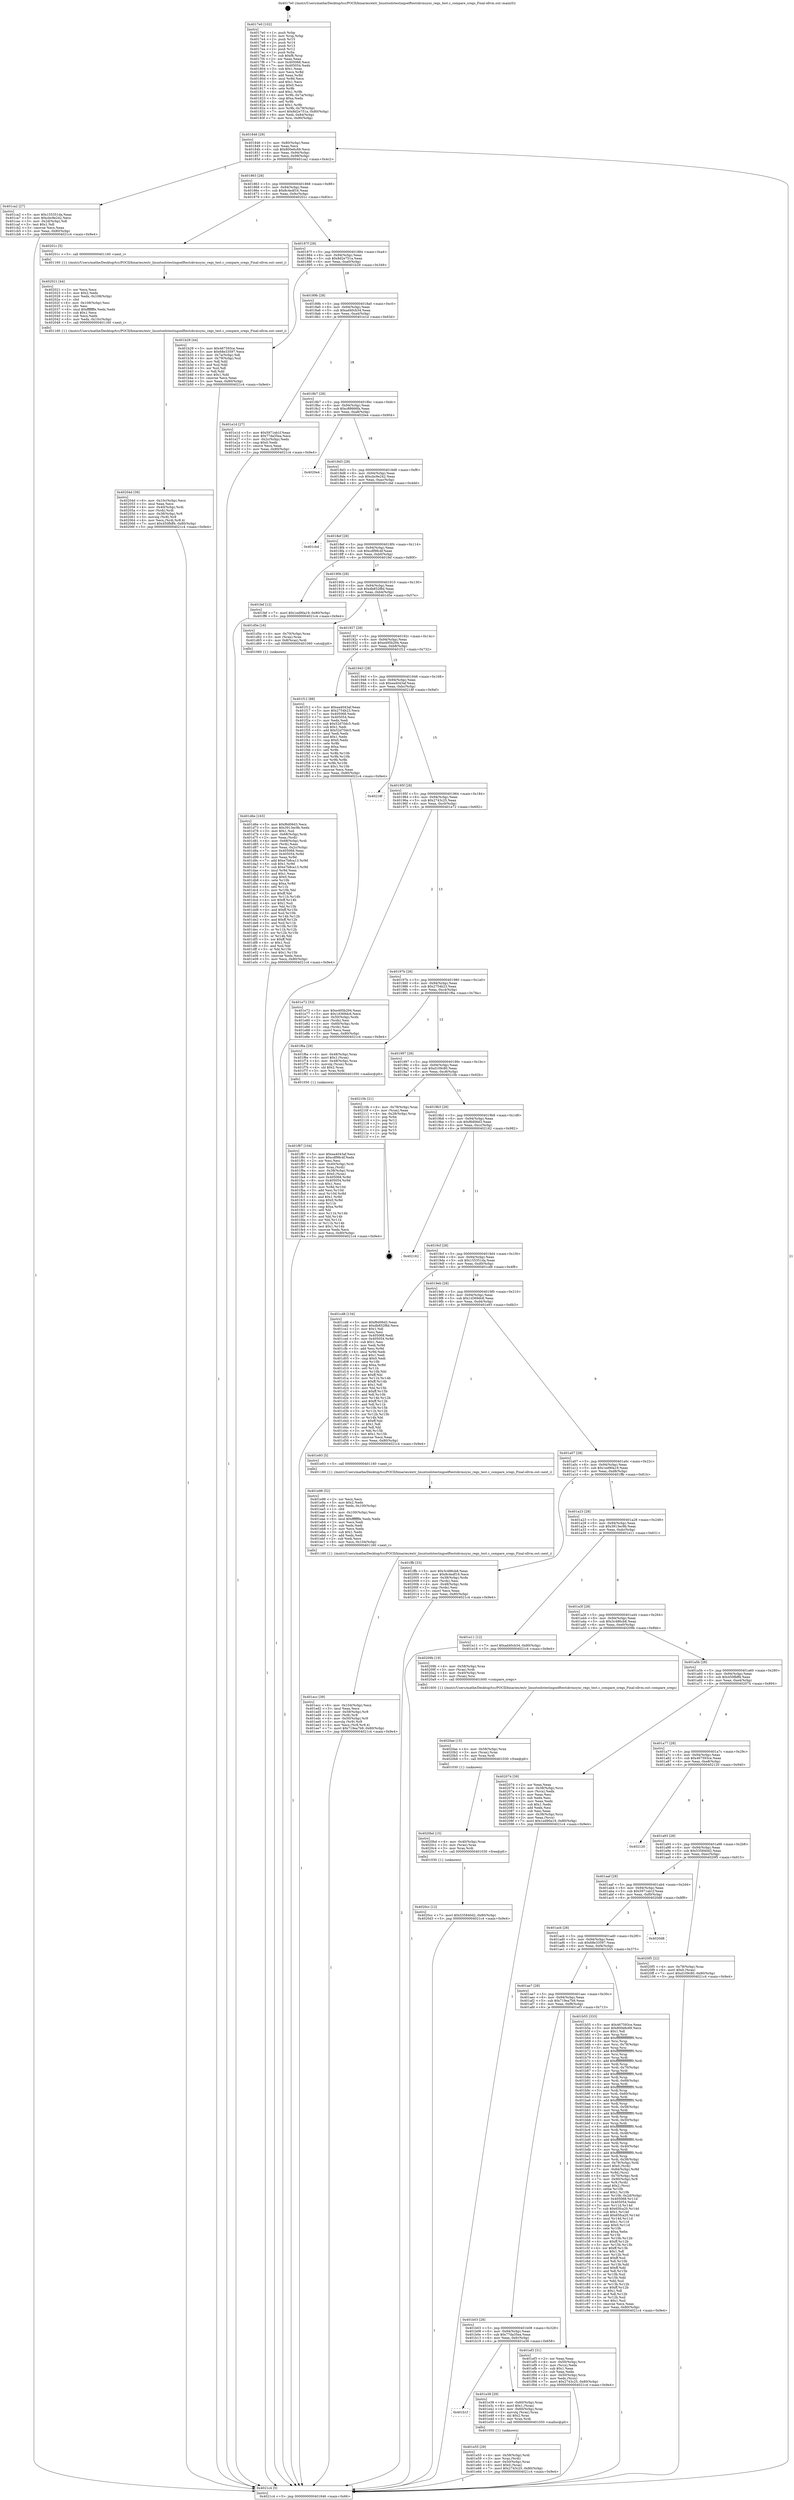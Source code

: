 digraph "0x4017e0" {
  label = "0x4017e0 (/mnt/c/Users/mathe/Desktop/tcc/POCII/binaries/extr_linuxtoolstestingselftestskvmsync_regs_test.c_compare_sregs_Final-ollvm.out::main(0))"
  labelloc = "t"
  node[shape=record]

  Entry [label="",width=0.3,height=0.3,shape=circle,fillcolor=black,style=filled]
  "0x401846" [label="{
     0x401846 [29]\l
     | [instrs]\l
     &nbsp;&nbsp;0x401846 \<+3\>: mov -0x80(%rbp),%eax\l
     &nbsp;&nbsp;0x401849 \<+2\>: mov %eax,%ecx\l
     &nbsp;&nbsp;0x40184b \<+6\>: sub $0x800e6c69,%ecx\l
     &nbsp;&nbsp;0x401851 \<+6\>: mov %eax,-0x94(%rbp)\l
     &nbsp;&nbsp;0x401857 \<+6\>: mov %ecx,-0x98(%rbp)\l
     &nbsp;&nbsp;0x40185d \<+6\>: je 0000000000401ca2 \<main+0x4c2\>\l
  }"]
  "0x401ca2" [label="{
     0x401ca2 [27]\l
     | [instrs]\l
     &nbsp;&nbsp;0x401ca2 \<+5\>: mov $0x155351da,%eax\l
     &nbsp;&nbsp;0x401ca7 \<+5\>: mov $0xcbc9e242,%ecx\l
     &nbsp;&nbsp;0x401cac \<+3\>: mov -0x2d(%rbp),%dl\l
     &nbsp;&nbsp;0x401caf \<+3\>: test $0x1,%dl\l
     &nbsp;&nbsp;0x401cb2 \<+3\>: cmovne %ecx,%eax\l
     &nbsp;&nbsp;0x401cb5 \<+3\>: mov %eax,-0x80(%rbp)\l
     &nbsp;&nbsp;0x401cb8 \<+5\>: jmp 00000000004021c4 \<main+0x9e4\>\l
  }"]
  "0x401863" [label="{
     0x401863 [28]\l
     | [instrs]\l
     &nbsp;&nbsp;0x401863 \<+5\>: jmp 0000000000401868 \<main+0x88\>\l
     &nbsp;&nbsp;0x401868 \<+6\>: mov -0x94(%rbp),%eax\l
     &nbsp;&nbsp;0x40186e \<+5\>: sub $0x8c4edf16,%eax\l
     &nbsp;&nbsp;0x401873 \<+6\>: mov %eax,-0x9c(%rbp)\l
     &nbsp;&nbsp;0x401879 \<+6\>: je 000000000040201c \<main+0x83c\>\l
  }"]
  Exit [label="",width=0.3,height=0.3,shape=circle,fillcolor=black,style=filled,peripheries=2]
  "0x40201c" [label="{
     0x40201c [5]\l
     | [instrs]\l
     &nbsp;&nbsp;0x40201c \<+5\>: call 0000000000401160 \<next_i\>\l
     | [calls]\l
     &nbsp;&nbsp;0x401160 \{1\} (/mnt/c/Users/mathe/Desktop/tcc/POCII/binaries/extr_linuxtoolstestingselftestskvmsync_regs_test.c_compare_sregs_Final-ollvm.out::next_i)\l
  }"]
  "0x40187f" [label="{
     0x40187f [28]\l
     | [instrs]\l
     &nbsp;&nbsp;0x40187f \<+5\>: jmp 0000000000401884 \<main+0xa4\>\l
     &nbsp;&nbsp;0x401884 \<+6\>: mov -0x94(%rbp),%eax\l
     &nbsp;&nbsp;0x40188a \<+5\>: sub $0x8d2e751a,%eax\l
     &nbsp;&nbsp;0x40188f \<+6\>: mov %eax,-0xa0(%rbp)\l
     &nbsp;&nbsp;0x401895 \<+6\>: je 0000000000401b29 \<main+0x349\>\l
  }"]
  "0x4020cc" [label="{
     0x4020cc [12]\l
     | [instrs]\l
     &nbsp;&nbsp;0x4020cc \<+7\>: movl $0x535840d2,-0x80(%rbp)\l
     &nbsp;&nbsp;0x4020d3 \<+5\>: jmp 00000000004021c4 \<main+0x9e4\>\l
  }"]
  "0x401b29" [label="{
     0x401b29 [44]\l
     | [instrs]\l
     &nbsp;&nbsp;0x401b29 \<+5\>: mov $0x467593ce,%eax\l
     &nbsp;&nbsp;0x401b2e \<+5\>: mov $0x68e33597,%ecx\l
     &nbsp;&nbsp;0x401b33 \<+3\>: mov -0x7a(%rbp),%dl\l
     &nbsp;&nbsp;0x401b36 \<+4\>: mov -0x79(%rbp),%sil\l
     &nbsp;&nbsp;0x401b3a \<+3\>: mov %dl,%dil\l
     &nbsp;&nbsp;0x401b3d \<+3\>: and %sil,%dil\l
     &nbsp;&nbsp;0x401b40 \<+3\>: xor %sil,%dl\l
     &nbsp;&nbsp;0x401b43 \<+3\>: or %dl,%dil\l
     &nbsp;&nbsp;0x401b46 \<+4\>: test $0x1,%dil\l
     &nbsp;&nbsp;0x401b4a \<+3\>: cmovne %ecx,%eax\l
     &nbsp;&nbsp;0x401b4d \<+3\>: mov %eax,-0x80(%rbp)\l
     &nbsp;&nbsp;0x401b50 \<+5\>: jmp 00000000004021c4 \<main+0x9e4\>\l
  }"]
  "0x40189b" [label="{
     0x40189b [28]\l
     | [instrs]\l
     &nbsp;&nbsp;0x40189b \<+5\>: jmp 00000000004018a0 \<main+0xc0\>\l
     &nbsp;&nbsp;0x4018a0 \<+6\>: mov -0x94(%rbp),%eax\l
     &nbsp;&nbsp;0x4018a6 \<+5\>: sub $0xad40cb34,%eax\l
     &nbsp;&nbsp;0x4018ab \<+6\>: mov %eax,-0xa4(%rbp)\l
     &nbsp;&nbsp;0x4018b1 \<+6\>: je 0000000000401e1d \<main+0x63d\>\l
  }"]
  "0x4021c4" [label="{
     0x4021c4 [5]\l
     | [instrs]\l
     &nbsp;&nbsp;0x4021c4 \<+5\>: jmp 0000000000401846 \<main+0x66\>\l
  }"]
  "0x4017e0" [label="{
     0x4017e0 [102]\l
     | [instrs]\l
     &nbsp;&nbsp;0x4017e0 \<+1\>: push %rbp\l
     &nbsp;&nbsp;0x4017e1 \<+3\>: mov %rsp,%rbp\l
     &nbsp;&nbsp;0x4017e4 \<+2\>: push %r15\l
     &nbsp;&nbsp;0x4017e6 \<+2\>: push %r14\l
     &nbsp;&nbsp;0x4017e8 \<+2\>: push %r13\l
     &nbsp;&nbsp;0x4017ea \<+2\>: push %r12\l
     &nbsp;&nbsp;0x4017ec \<+1\>: push %rbx\l
     &nbsp;&nbsp;0x4017ed \<+7\>: sub $0xf8,%rsp\l
     &nbsp;&nbsp;0x4017f4 \<+2\>: xor %eax,%eax\l
     &nbsp;&nbsp;0x4017f6 \<+7\>: mov 0x405068,%ecx\l
     &nbsp;&nbsp;0x4017fd \<+7\>: mov 0x405054,%edx\l
     &nbsp;&nbsp;0x401804 \<+3\>: sub $0x1,%eax\l
     &nbsp;&nbsp;0x401807 \<+3\>: mov %ecx,%r8d\l
     &nbsp;&nbsp;0x40180a \<+3\>: add %eax,%r8d\l
     &nbsp;&nbsp;0x40180d \<+4\>: imul %r8d,%ecx\l
     &nbsp;&nbsp;0x401811 \<+3\>: and $0x1,%ecx\l
     &nbsp;&nbsp;0x401814 \<+3\>: cmp $0x0,%ecx\l
     &nbsp;&nbsp;0x401817 \<+4\>: sete %r9b\l
     &nbsp;&nbsp;0x40181b \<+4\>: and $0x1,%r9b\l
     &nbsp;&nbsp;0x40181f \<+4\>: mov %r9b,-0x7a(%rbp)\l
     &nbsp;&nbsp;0x401823 \<+3\>: cmp $0xa,%edx\l
     &nbsp;&nbsp;0x401826 \<+4\>: setl %r9b\l
     &nbsp;&nbsp;0x40182a \<+4\>: and $0x1,%r9b\l
     &nbsp;&nbsp;0x40182e \<+4\>: mov %r9b,-0x79(%rbp)\l
     &nbsp;&nbsp;0x401832 \<+7\>: movl $0x8d2e751a,-0x80(%rbp)\l
     &nbsp;&nbsp;0x401839 \<+6\>: mov %edi,-0x84(%rbp)\l
     &nbsp;&nbsp;0x40183f \<+7\>: mov %rsi,-0x90(%rbp)\l
  }"]
  "0x4020bd" [label="{
     0x4020bd [15]\l
     | [instrs]\l
     &nbsp;&nbsp;0x4020bd \<+4\>: mov -0x40(%rbp),%rax\l
     &nbsp;&nbsp;0x4020c1 \<+3\>: mov (%rax),%rax\l
     &nbsp;&nbsp;0x4020c4 \<+3\>: mov %rax,%rdi\l
     &nbsp;&nbsp;0x4020c7 \<+5\>: call 0000000000401030 \<free@plt\>\l
     | [calls]\l
     &nbsp;&nbsp;0x401030 \{1\} (unknown)\l
  }"]
  "0x401e1d" [label="{
     0x401e1d [27]\l
     | [instrs]\l
     &nbsp;&nbsp;0x401e1d \<+5\>: mov $0x5971eb1f,%eax\l
     &nbsp;&nbsp;0x401e22 \<+5\>: mov $0x77da35ea,%ecx\l
     &nbsp;&nbsp;0x401e27 \<+3\>: mov -0x2c(%rbp),%edx\l
     &nbsp;&nbsp;0x401e2a \<+3\>: cmp $0x0,%edx\l
     &nbsp;&nbsp;0x401e2d \<+3\>: cmove %ecx,%eax\l
     &nbsp;&nbsp;0x401e30 \<+3\>: mov %eax,-0x80(%rbp)\l
     &nbsp;&nbsp;0x401e33 \<+5\>: jmp 00000000004021c4 \<main+0x9e4\>\l
  }"]
  "0x4018b7" [label="{
     0x4018b7 [28]\l
     | [instrs]\l
     &nbsp;&nbsp;0x4018b7 \<+5\>: jmp 00000000004018bc \<main+0xdc\>\l
     &nbsp;&nbsp;0x4018bc \<+6\>: mov -0x94(%rbp),%eax\l
     &nbsp;&nbsp;0x4018c2 \<+5\>: sub $0xc88666fa,%eax\l
     &nbsp;&nbsp;0x4018c7 \<+6\>: mov %eax,-0xa8(%rbp)\l
     &nbsp;&nbsp;0x4018cd \<+6\>: je 00000000004020e4 \<main+0x904\>\l
  }"]
  "0x4020ae" [label="{
     0x4020ae [15]\l
     | [instrs]\l
     &nbsp;&nbsp;0x4020ae \<+4\>: mov -0x58(%rbp),%rax\l
     &nbsp;&nbsp;0x4020b2 \<+3\>: mov (%rax),%rax\l
     &nbsp;&nbsp;0x4020b5 \<+3\>: mov %rax,%rdi\l
     &nbsp;&nbsp;0x4020b8 \<+5\>: call 0000000000401030 \<free@plt\>\l
     | [calls]\l
     &nbsp;&nbsp;0x401030 \{1\} (unknown)\l
  }"]
  "0x4020e4" [label="{
     0x4020e4\l
  }", style=dashed]
  "0x4018d3" [label="{
     0x4018d3 [28]\l
     | [instrs]\l
     &nbsp;&nbsp;0x4018d3 \<+5\>: jmp 00000000004018d8 \<main+0xf8\>\l
     &nbsp;&nbsp;0x4018d8 \<+6\>: mov -0x94(%rbp),%eax\l
     &nbsp;&nbsp;0x4018de \<+5\>: sub $0xcbc9e242,%eax\l
     &nbsp;&nbsp;0x4018e3 \<+6\>: mov %eax,-0xac(%rbp)\l
     &nbsp;&nbsp;0x4018e9 \<+6\>: je 0000000000401cbd \<main+0x4dd\>\l
  }"]
  "0x40204d" [label="{
     0x40204d [39]\l
     | [instrs]\l
     &nbsp;&nbsp;0x40204d \<+6\>: mov -0x10c(%rbp),%ecx\l
     &nbsp;&nbsp;0x402053 \<+3\>: imul %eax,%ecx\l
     &nbsp;&nbsp;0x402056 \<+4\>: mov -0x40(%rbp),%rdi\l
     &nbsp;&nbsp;0x40205a \<+3\>: mov (%rdi),%rdi\l
     &nbsp;&nbsp;0x40205d \<+4\>: mov -0x38(%rbp),%r8\l
     &nbsp;&nbsp;0x402061 \<+3\>: movslq (%r8),%r8\l
     &nbsp;&nbsp;0x402064 \<+4\>: mov %ecx,(%rdi,%r8,4)\l
     &nbsp;&nbsp;0x402068 \<+7\>: movl $0x450fbff4,-0x80(%rbp)\l
     &nbsp;&nbsp;0x40206f \<+5\>: jmp 00000000004021c4 \<main+0x9e4\>\l
  }"]
  "0x401cbd" [label="{
     0x401cbd\l
  }", style=dashed]
  "0x4018ef" [label="{
     0x4018ef [28]\l
     | [instrs]\l
     &nbsp;&nbsp;0x4018ef \<+5\>: jmp 00000000004018f4 \<main+0x114\>\l
     &nbsp;&nbsp;0x4018f4 \<+6\>: mov -0x94(%rbp),%eax\l
     &nbsp;&nbsp;0x4018fa \<+5\>: sub $0xcdf98c4f,%eax\l
     &nbsp;&nbsp;0x4018ff \<+6\>: mov %eax,-0xb0(%rbp)\l
     &nbsp;&nbsp;0x401905 \<+6\>: je 0000000000401fef \<main+0x80f\>\l
  }"]
  "0x402021" [label="{
     0x402021 [44]\l
     | [instrs]\l
     &nbsp;&nbsp;0x402021 \<+2\>: xor %ecx,%ecx\l
     &nbsp;&nbsp;0x402023 \<+5\>: mov $0x2,%edx\l
     &nbsp;&nbsp;0x402028 \<+6\>: mov %edx,-0x108(%rbp)\l
     &nbsp;&nbsp;0x40202e \<+1\>: cltd\l
     &nbsp;&nbsp;0x40202f \<+6\>: mov -0x108(%rbp),%esi\l
     &nbsp;&nbsp;0x402035 \<+2\>: idiv %esi\l
     &nbsp;&nbsp;0x402037 \<+6\>: imul $0xfffffffe,%edx,%edx\l
     &nbsp;&nbsp;0x40203d \<+3\>: sub $0x1,%ecx\l
     &nbsp;&nbsp;0x402040 \<+2\>: sub %ecx,%edx\l
     &nbsp;&nbsp;0x402042 \<+6\>: mov %edx,-0x10c(%rbp)\l
     &nbsp;&nbsp;0x402048 \<+5\>: call 0000000000401160 \<next_i\>\l
     | [calls]\l
     &nbsp;&nbsp;0x401160 \{1\} (/mnt/c/Users/mathe/Desktop/tcc/POCII/binaries/extr_linuxtoolstestingselftestskvmsync_regs_test.c_compare_sregs_Final-ollvm.out::next_i)\l
  }"]
  "0x401fef" [label="{
     0x401fef [12]\l
     | [instrs]\l
     &nbsp;&nbsp;0x401fef \<+7\>: movl $0x1ed90a19,-0x80(%rbp)\l
     &nbsp;&nbsp;0x401ff6 \<+5\>: jmp 00000000004021c4 \<main+0x9e4\>\l
  }"]
  "0x40190b" [label="{
     0x40190b [28]\l
     | [instrs]\l
     &nbsp;&nbsp;0x40190b \<+5\>: jmp 0000000000401910 \<main+0x130\>\l
     &nbsp;&nbsp;0x401910 \<+6\>: mov -0x94(%rbp),%eax\l
     &nbsp;&nbsp;0x401916 \<+5\>: sub $0xdb852f8d,%eax\l
     &nbsp;&nbsp;0x40191b \<+6\>: mov %eax,-0xb4(%rbp)\l
     &nbsp;&nbsp;0x401921 \<+6\>: je 0000000000401d5e \<main+0x57e\>\l
  }"]
  "0x401f87" [label="{
     0x401f87 [104]\l
     | [instrs]\l
     &nbsp;&nbsp;0x401f87 \<+5\>: mov $0xea4043af,%ecx\l
     &nbsp;&nbsp;0x401f8c \<+5\>: mov $0xcdf98c4f,%edx\l
     &nbsp;&nbsp;0x401f91 \<+2\>: xor %esi,%esi\l
     &nbsp;&nbsp;0x401f93 \<+4\>: mov -0x40(%rbp),%rdi\l
     &nbsp;&nbsp;0x401f97 \<+3\>: mov %rax,(%rdi)\l
     &nbsp;&nbsp;0x401f9a \<+4\>: mov -0x38(%rbp),%rax\l
     &nbsp;&nbsp;0x401f9e \<+6\>: movl $0x0,(%rax)\l
     &nbsp;&nbsp;0x401fa4 \<+8\>: mov 0x405068,%r8d\l
     &nbsp;&nbsp;0x401fac \<+8\>: mov 0x405054,%r9d\l
     &nbsp;&nbsp;0x401fb4 \<+3\>: sub $0x1,%esi\l
     &nbsp;&nbsp;0x401fb7 \<+3\>: mov %r8d,%r10d\l
     &nbsp;&nbsp;0x401fba \<+3\>: add %esi,%r10d\l
     &nbsp;&nbsp;0x401fbd \<+4\>: imul %r10d,%r8d\l
     &nbsp;&nbsp;0x401fc1 \<+4\>: and $0x1,%r8d\l
     &nbsp;&nbsp;0x401fc5 \<+4\>: cmp $0x0,%r8d\l
     &nbsp;&nbsp;0x401fc9 \<+4\>: sete %r11b\l
     &nbsp;&nbsp;0x401fcd \<+4\>: cmp $0xa,%r9d\l
     &nbsp;&nbsp;0x401fd1 \<+3\>: setl %bl\l
     &nbsp;&nbsp;0x401fd4 \<+3\>: mov %r11b,%r14b\l
     &nbsp;&nbsp;0x401fd7 \<+3\>: and %bl,%r14b\l
     &nbsp;&nbsp;0x401fda \<+3\>: xor %bl,%r11b\l
     &nbsp;&nbsp;0x401fdd \<+3\>: or %r11b,%r14b\l
     &nbsp;&nbsp;0x401fe0 \<+4\>: test $0x1,%r14b\l
     &nbsp;&nbsp;0x401fe4 \<+3\>: cmovne %edx,%ecx\l
     &nbsp;&nbsp;0x401fe7 \<+3\>: mov %ecx,-0x80(%rbp)\l
     &nbsp;&nbsp;0x401fea \<+5\>: jmp 00000000004021c4 \<main+0x9e4\>\l
  }"]
  "0x401d5e" [label="{
     0x401d5e [16]\l
     | [instrs]\l
     &nbsp;&nbsp;0x401d5e \<+4\>: mov -0x70(%rbp),%rax\l
     &nbsp;&nbsp;0x401d62 \<+3\>: mov (%rax),%rax\l
     &nbsp;&nbsp;0x401d65 \<+4\>: mov 0x8(%rax),%rdi\l
     &nbsp;&nbsp;0x401d69 \<+5\>: call 0000000000401060 \<atoi@plt\>\l
     | [calls]\l
     &nbsp;&nbsp;0x401060 \{1\} (unknown)\l
  }"]
  "0x401927" [label="{
     0x401927 [28]\l
     | [instrs]\l
     &nbsp;&nbsp;0x401927 \<+5\>: jmp 000000000040192c \<main+0x14c\>\l
     &nbsp;&nbsp;0x40192c \<+6\>: mov -0x94(%rbp),%eax\l
     &nbsp;&nbsp;0x401932 \<+5\>: sub $0xe495b294,%eax\l
     &nbsp;&nbsp;0x401937 \<+6\>: mov %eax,-0xb8(%rbp)\l
     &nbsp;&nbsp;0x40193d \<+6\>: je 0000000000401f12 \<main+0x732\>\l
  }"]
  "0x401ecc" [label="{
     0x401ecc [39]\l
     | [instrs]\l
     &nbsp;&nbsp;0x401ecc \<+6\>: mov -0x104(%rbp),%ecx\l
     &nbsp;&nbsp;0x401ed2 \<+3\>: imul %eax,%ecx\l
     &nbsp;&nbsp;0x401ed5 \<+4\>: mov -0x58(%rbp),%r8\l
     &nbsp;&nbsp;0x401ed9 \<+3\>: mov (%r8),%r8\l
     &nbsp;&nbsp;0x401edc \<+4\>: mov -0x50(%rbp),%r9\l
     &nbsp;&nbsp;0x401ee0 \<+3\>: movslq (%r9),%r9\l
     &nbsp;&nbsp;0x401ee3 \<+4\>: mov %ecx,(%r8,%r9,4)\l
     &nbsp;&nbsp;0x401ee7 \<+7\>: movl $0x719ea7b9,-0x80(%rbp)\l
     &nbsp;&nbsp;0x401eee \<+5\>: jmp 00000000004021c4 \<main+0x9e4\>\l
  }"]
  "0x401f12" [label="{
     0x401f12 [88]\l
     | [instrs]\l
     &nbsp;&nbsp;0x401f12 \<+5\>: mov $0xea4043af,%eax\l
     &nbsp;&nbsp;0x401f17 \<+5\>: mov $0x2754b23,%ecx\l
     &nbsp;&nbsp;0x401f1c \<+7\>: mov 0x405068,%edx\l
     &nbsp;&nbsp;0x401f23 \<+7\>: mov 0x405054,%esi\l
     &nbsp;&nbsp;0x401f2a \<+2\>: mov %edx,%edi\l
     &nbsp;&nbsp;0x401f2c \<+6\>: sub $0x52d70dc5,%edi\l
     &nbsp;&nbsp;0x401f32 \<+3\>: sub $0x1,%edi\l
     &nbsp;&nbsp;0x401f35 \<+6\>: add $0x52d70dc5,%edi\l
     &nbsp;&nbsp;0x401f3b \<+3\>: imul %edi,%edx\l
     &nbsp;&nbsp;0x401f3e \<+3\>: and $0x1,%edx\l
     &nbsp;&nbsp;0x401f41 \<+3\>: cmp $0x0,%edx\l
     &nbsp;&nbsp;0x401f44 \<+4\>: sete %r8b\l
     &nbsp;&nbsp;0x401f48 \<+3\>: cmp $0xa,%esi\l
     &nbsp;&nbsp;0x401f4b \<+4\>: setl %r9b\l
     &nbsp;&nbsp;0x401f4f \<+3\>: mov %r8b,%r10b\l
     &nbsp;&nbsp;0x401f52 \<+3\>: and %r9b,%r10b\l
     &nbsp;&nbsp;0x401f55 \<+3\>: xor %r9b,%r8b\l
     &nbsp;&nbsp;0x401f58 \<+3\>: or %r8b,%r10b\l
     &nbsp;&nbsp;0x401f5b \<+4\>: test $0x1,%r10b\l
     &nbsp;&nbsp;0x401f5f \<+3\>: cmovne %ecx,%eax\l
     &nbsp;&nbsp;0x401f62 \<+3\>: mov %eax,-0x80(%rbp)\l
     &nbsp;&nbsp;0x401f65 \<+5\>: jmp 00000000004021c4 \<main+0x9e4\>\l
  }"]
  "0x401943" [label="{
     0x401943 [28]\l
     | [instrs]\l
     &nbsp;&nbsp;0x401943 \<+5\>: jmp 0000000000401948 \<main+0x168\>\l
     &nbsp;&nbsp;0x401948 \<+6\>: mov -0x94(%rbp),%eax\l
     &nbsp;&nbsp;0x40194e \<+5\>: sub $0xea4043af,%eax\l
     &nbsp;&nbsp;0x401953 \<+6\>: mov %eax,-0xbc(%rbp)\l
     &nbsp;&nbsp;0x401959 \<+6\>: je 000000000040218f \<main+0x9af\>\l
  }"]
  "0x401e98" [label="{
     0x401e98 [52]\l
     | [instrs]\l
     &nbsp;&nbsp;0x401e98 \<+2\>: xor %ecx,%ecx\l
     &nbsp;&nbsp;0x401e9a \<+5\>: mov $0x2,%edx\l
     &nbsp;&nbsp;0x401e9f \<+6\>: mov %edx,-0x100(%rbp)\l
     &nbsp;&nbsp;0x401ea5 \<+1\>: cltd\l
     &nbsp;&nbsp;0x401ea6 \<+6\>: mov -0x100(%rbp),%esi\l
     &nbsp;&nbsp;0x401eac \<+2\>: idiv %esi\l
     &nbsp;&nbsp;0x401eae \<+6\>: imul $0xfffffffe,%edx,%edx\l
     &nbsp;&nbsp;0x401eb4 \<+2\>: mov %ecx,%edi\l
     &nbsp;&nbsp;0x401eb6 \<+2\>: sub %edx,%edi\l
     &nbsp;&nbsp;0x401eb8 \<+2\>: mov %ecx,%edx\l
     &nbsp;&nbsp;0x401eba \<+3\>: sub $0x1,%edx\l
     &nbsp;&nbsp;0x401ebd \<+2\>: add %edx,%edi\l
     &nbsp;&nbsp;0x401ebf \<+2\>: sub %edi,%ecx\l
     &nbsp;&nbsp;0x401ec1 \<+6\>: mov %ecx,-0x104(%rbp)\l
     &nbsp;&nbsp;0x401ec7 \<+5\>: call 0000000000401160 \<next_i\>\l
     | [calls]\l
     &nbsp;&nbsp;0x401160 \{1\} (/mnt/c/Users/mathe/Desktop/tcc/POCII/binaries/extr_linuxtoolstestingselftestskvmsync_regs_test.c_compare_sregs_Final-ollvm.out::next_i)\l
  }"]
  "0x40218f" [label="{
     0x40218f\l
  }", style=dashed]
  "0x40195f" [label="{
     0x40195f [28]\l
     | [instrs]\l
     &nbsp;&nbsp;0x40195f \<+5\>: jmp 0000000000401964 \<main+0x184\>\l
     &nbsp;&nbsp;0x401964 \<+6\>: mov -0x94(%rbp),%eax\l
     &nbsp;&nbsp;0x40196a \<+5\>: sub $0x2743c25,%eax\l
     &nbsp;&nbsp;0x40196f \<+6\>: mov %eax,-0xc0(%rbp)\l
     &nbsp;&nbsp;0x401975 \<+6\>: je 0000000000401e72 \<main+0x692\>\l
  }"]
  "0x401e55" [label="{
     0x401e55 [29]\l
     | [instrs]\l
     &nbsp;&nbsp;0x401e55 \<+4\>: mov -0x58(%rbp),%rdi\l
     &nbsp;&nbsp;0x401e59 \<+3\>: mov %rax,(%rdi)\l
     &nbsp;&nbsp;0x401e5c \<+4\>: mov -0x50(%rbp),%rax\l
     &nbsp;&nbsp;0x401e60 \<+6\>: movl $0x0,(%rax)\l
     &nbsp;&nbsp;0x401e66 \<+7\>: movl $0x2743c25,-0x80(%rbp)\l
     &nbsp;&nbsp;0x401e6d \<+5\>: jmp 00000000004021c4 \<main+0x9e4\>\l
  }"]
  "0x401e72" [label="{
     0x401e72 [33]\l
     | [instrs]\l
     &nbsp;&nbsp;0x401e72 \<+5\>: mov $0xe495b294,%eax\l
     &nbsp;&nbsp;0x401e77 \<+5\>: mov $0x1d369dc6,%ecx\l
     &nbsp;&nbsp;0x401e7c \<+4\>: mov -0x50(%rbp),%rdx\l
     &nbsp;&nbsp;0x401e80 \<+2\>: mov (%rdx),%esi\l
     &nbsp;&nbsp;0x401e82 \<+4\>: mov -0x60(%rbp),%rdx\l
     &nbsp;&nbsp;0x401e86 \<+2\>: cmp (%rdx),%esi\l
     &nbsp;&nbsp;0x401e88 \<+3\>: cmovl %ecx,%eax\l
     &nbsp;&nbsp;0x401e8b \<+3\>: mov %eax,-0x80(%rbp)\l
     &nbsp;&nbsp;0x401e8e \<+5\>: jmp 00000000004021c4 \<main+0x9e4\>\l
  }"]
  "0x40197b" [label="{
     0x40197b [28]\l
     | [instrs]\l
     &nbsp;&nbsp;0x40197b \<+5\>: jmp 0000000000401980 \<main+0x1a0\>\l
     &nbsp;&nbsp;0x401980 \<+6\>: mov -0x94(%rbp),%eax\l
     &nbsp;&nbsp;0x401986 \<+5\>: sub $0x2754b23,%eax\l
     &nbsp;&nbsp;0x40198b \<+6\>: mov %eax,-0xc4(%rbp)\l
     &nbsp;&nbsp;0x401991 \<+6\>: je 0000000000401f6a \<main+0x78a\>\l
  }"]
  "0x401b1f" [label="{
     0x401b1f\l
  }", style=dashed]
  "0x401f6a" [label="{
     0x401f6a [29]\l
     | [instrs]\l
     &nbsp;&nbsp;0x401f6a \<+4\>: mov -0x48(%rbp),%rax\l
     &nbsp;&nbsp;0x401f6e \<+6\>: movl $0x1,(%rax)\l
     &nbsp;&nbsp;0x401f74 \<+4\>: mov -0x48(%rbp),%rax\l
     &nbsp;&nbsp;0x401f78 \<+3\>: movslq (%rax),%rax\l
     &nbsp;&nbsp;0x401f7b \<+4\>: shl $0x2,%rax\l
     &nbsp;&nbsp;0x401f7f \<+3\>: mov %rax,%rdi\l
     &nbsp;&nbsp;0x401f82 \<+5\>: call 0000000000401050 \<malloc@plt\>\l
     | [calls]\l
     &nbsp;&nbsp;0x401050 \{1\} (unknown)\l
  }"]
  "0x401997" [label="{
     0x401997 [28]\l
     | [instrs]\l
     &nbsp;&nbsp;0x401997 \<+5\>: jmp 000000000040199c \<main+0x1bc\>\l
     &nbsp;&nbsp;0x40199c \<+6\>: mov -0x94(%rbp),%eax\l
     &nbsp;&nbsp;0x4019a2 \<+5\>: sub $0xd109c80,%eax\l
     &nbsp;&nbsp;0x4019a7 \<+6\>: mov %eax,-0xc8(%rbp)\l
     &nbsp;&nbsp;0x4019ad \<+6\>: je 000000000040210b \<main+0x92b\>\l
  }"]
  "0x401e38" [label="{
     0x401e38 [29]\l
     | [instrs]\l
     &nbsp;&nbsp;0x401e38 \<+4\>: mov -0x60(%rbp),%rax\l
     &nbsp;&nbsp;0x401e3c \<+6\>: movl $0x1,(%rax)\l
     &nbsp;&nbsp;0x401e42 \<+4\>: mov -0x60(%rbp),%rax\l
     &nbsp;&nbsp;0x401e46 \<+3\>: movslq (%rax),%rax\l
     &nbsp;&nbsp;0x401e49 \<+4\>: shl $0x2,%rax\l
     &nbsp;&nbsp;0x401e4d \<+3\>: mov %rax,%rdi\l
     &nbsp;&nbsp;0x401e50 \<+5\>: call 0000000000401050 \<malloc@plt\>\l
     | [calls]\l
     &nbsp;&nbsp;0x401050 \{1\} (unknown)\l
  }"]
  "0x40210b" [label="{
     0x40210b [21]\l
     | [instrs]\l
     &nbsp;&nbsp;0x40210b \<+4\>: mov -0x78(%rbp),%rax\l
     &nbsp;&nbsp;0x40210f \<+2\>: mov (%rax),%eax\l
     &nbsp;&nbsp;0x402111 \<+4\>: lea -0x28(%rbp),%rsp\l
     &nbsp;&nbsp;0x402115 \<+1\>: pop %rbx\l
     &nbsp;&nbsp;0x402116 \<+2\>: pop %r12\l
     &nbsp;&nbsp;0x402118 \<+2\>: pop %r13\l
     &nbsp;&nbsp;0x40211a \<+2\>: pop %r14\l
     &nbsp;&nbsp;0x40211c \<+2\>: pop %r15\l
     &nbsp;&nbsp;0x40211e \<+1\>: pop %rbp\l
     &nbsp;&nbsp;0x40211f \<+1\>: ret\l
  }"]
  "0x4019b3" [label="{
     0x4019b3 [28]\l
     | [instrs]\l
     &nbsp;&nbsp;0x4019b3 \<+5\>: jmp 00000000004019b8 \<main+0x1d8\>\l
     &nbsp;&nbsp;0x4019b8 \<+6\>: mov -0x94(%rbp),%eax\l
     &nbsp;&nbsp;0x4019be \<+5\>: sub $0xf6d06d3,%eax\l
     &nbsp;&nbsp;0x4019c3 \<+6\>: mov %eax,-0xcc(%rbp)\l
     &nbsp;&nbsp;0x4019c9 \<+6\>: je 0000000000402162 \<main+0x982\>\l
  }"]
  "0x401b03" [label="{
     0x401b03 [28]\l
     | [instrs]\l
     &nbsp;&nbsp;0x401b03 \<+5\>: jmp 0000000000401b08 \<main+0x328\>\l
     &nbsp;&nbsp;0x401b08 \<+6\>: mov -0x94(%rbp),%eax\l
     &nbsp;&nbsp;0x401b0e \<+5\>: sub $0x77da35ea,%eax\l
     &nbsp;&nbsp;0x401b13 \<+6\>: mov %eax,-0xfc(%rbp)\l
     &nbsp;&nbsp;0x401b19 \<+6\>: je 0000000000401e38 \<main+0x658\>\l
  }"]
  "0x402162" [label="{
     0x402162\l
  }", style=dashed]
  "0x4019cf" [label="{
     0x4019cf [28]\l
     | [instrs]\l
     &nbsp;&nbsp;0x4019cf \<+5\>: jmp 00000000004019d4 \<main+0x1f4\>\l
     &nbsp;&nbsp;0x4019d4 \<+6\>: mov -0x94(%rbp),%eax\l
     &nbsp;&nbsp;0x4019da \<+5\>: sub $0x155351da,%eax\l
     &nbsp;&nbsp;0x4019df \<+6\>: mov %eax,-0xd0(%rbp)\l
     &nbsp;&nbsp;0x4019e5 \<+6\>: je 0000000000401cd8 \<main+0x4f8\>\l
  }"]
  "0x401ef3" [label="{
     0x401ef3 [31]\l
     | [instrs]\l
     &nbsp;&nbsp;0x401ef3 \<+2\>: xor %eax,%eax\l
     &nbsp;&nbsp;0x401ef5 \<+4\>: mov -0x50(%rbp),%rcx\l
     &nbsp;&nbsp;0x401ef9 \<+2\>: mov (%rcx),%edx\l
     &nbsp;&nbsp;0x401efb \<+3\>: sub $0x1,%eax\l
     &nbsp;&nbsp;0x401efe \<+2\>: sub %eax,%edx\l
     &nbsp;&nbsp;0x401f00 \<+4\>: mov -0x50(%rbp),%rcx\l
     &nbsp;&nbsp;0x401f04 \<+2\>: mov %edx,(%rcx)\l
     &nbsp;&nbsp;0x401f06 \<+7\>: movl $0x2743c25,-0x80(%rbp)\l
     &nbsp;&nbsp;0x401f0d \<+5\>: jmp 00000000004021c4 \<main+0x9e4\>\l
  }"]
  "0x401cd8" [label="{
     0x401cd8 [134]\l
     | [instrs]\l
     &nbsp;&nbsp;0x401cd8 \<+5\>: mov $0xf6d06d3,%eax\l
     &nbsp;&nbsp;0x401cdd \<+5\>: mov $0xdb852f8d,%ecx\l
     &nbsp;&nbsp;0x401ce2 \<+2\>: mov $0x1,%dl\l
     &nbsp;&nbsp;0x401ce4 \<+2\>: xor %esi,%esi\l
     &nbsp;&nbsp;0x401ce6 \<+7\>: mov 0x405068,%edi\l
     &nbsp;&nbsp;0x401ced \<+8\>: mov 0x405054,%r8d\l
     &nbsp;&nbsp;0x401cf5 \<+3\>: sub $0x1,%esi\l
     &nbsp;&nbsp;0x401cf8 \<+3\>: mov %edi,%r9d\l
     &nbsp;&nbsp;0x401cfb \<+3\>: add %esi,%r9d\l
     &nbsp;&nbsp;0x401cfe \<+4\>: imul %r9d,%edi\l
     &nbsp;&nbsp;0x401d02 \<+3\>: and $0x1,%edi\l
     &nbsp;&nbsp;0x401d05 \<+3\>: cmp $0x0,%edi\l
     &nbsp;&nbsp;0x401d08 \<+4\>: sete %r10b\l
     &nbsp;&nbsp;0x401d0c \<+4\>: cmp $0xa,%r8d\l
     &nbsp;&nbsp;0x401d10 \<+4\>: setl %r11b\l
     &nbsp;&nbsp;0x401d14 \<+3\>: mov %r10b,%bl\l
     &nbsp;&nbsp;0x401d17 \<+3\>: xor $0xff,%bl\l
     &nbsp;&nbsp;0x401d1a \<+3\>: mov %r11b,%r14b\l
     &nbsp;&nbsp;0x401d1d \<+4\>: xor $0xff,%r14b\l
     &nbsp;&nbsp;0x401d21 \<+3\>: xor $0x1,%dl\l
     &nbsp;&nbsp;0x401d24 \<+3\>: mov %bl,%r15b\l
     &nbsp;&nbsp;0x401d27 \<+4\>: and $0xff,%r15b\l
     &nbsp;&nbsp;0x401d2b \<+3\>: and %dl,%r10b\l
     &nbsp;&nbsp;0x401d2e \<+3\>: mov %r14b,%r12b\l
     &nbsp;&nbsp;0x401d31 \<+4\>: and $0xff,%r12b\l
     &nbsp;&nbsp;0x401d35 \<+3\>: and %dl,%r11b\l
     &nbsp;&nbsp;0x401d38 \<+3\>: or %r10b,%r15b\l
     &nbsp;&nbsp;0x401d3b \<+3\>: or %r11b,%r12b\l
     &nbsp;&nbsp;0x401d3e \<+3\>: xor %r12b,%r15b\l
     &nbsp;&nbsp;0x401d41 \<+3\>: or %r14b,%bl\l
     &nbsp;&nbsp;0x401d44 \<+3\>: xor $0xff,%bl\l
     &nbsp;&nbsp;0x401d47 \<+3\>: or $0x1,%dl\l
     &nbsp;&nbsp;0x401d4a \<+2\>: and %dl,%bl\l
     &nbsp;&nbsp;0x401d4c \<+3\>: or %bl,%r15b\l
     &nbsp;&nbsp;0x401d4f \<+4\>: test $0x1,%r15b\l
     &nbsp;&nbsp;0x401d53 \<+3\>: cmovne %ecx,%eax\l
     &nbsp;&nbsp;0x401d56 \<+3\>: mov %eax,-0x80(%rbp)\l
     &nbsp;&nbsp;0x401d59 \<+5\>: jmp 00000000004021c4 \<main+0x9e4\>\l
  }"]
  "0x4019eb" [label="{
     0x4019eb [28]\l
     | [instrs]\l
     &nbsp;&nbsp;0x4019eb \<+5\>: jmp 00000000004019f0 \<main+0x210\>\l
     &nbsp;&nbsp;0x4019f0 \<+6\>: mov -0x94(%rbp),%eax\l
     &nbsp;&nbsp;0x4019f6 \<+5\>: sub $0x1d369dc6,%eax\l
     &nbsp;&nbsp;0x4019fb \<+6\>: mov %eax,-0xd4(%rbp)\l
     &nbsp;&nbsp;0x401a01 \<+6\>: je 0000000000401e93 \<main+0x6b3\>\l
  }"]
  "0x401d6e" [label="{
     0x401d6e [163]\l
     | [instrs]\l
     &nbsp;&nbsp;0x401d6e \<+5\>: mov $0xf6d06d3,%ecx\l
     &nbsp;&nbsp;0x401d73 \<+5\>: mov $0x3913ec9b,%edx\l
     &nbsp;&nbsp;0x401d78 \<+3\>: mov $0x1,%sil\l
     &nbsp;&nbsp;0x401d7b \<+4\>: mov -0x68(%rbp),%rdi\l
     &nbsp;&nbsp;0x401d7f \<+2\>: mov %eax,(%rdi)\l
     &nbsp;&nbsp;0x401d81 \<+4\>: mov -0x68(%rbp),%rdi\l
     &nbsp;&nbsp;0x401d85 \<+2\>: mov (%rdi),%eax\l
     &nbsp;&nbsp;0x401d87 \<+3\>: mov %eax,-0x2c(%rbp)\l
     &nbsp;&nbsp;0x401d8a \<+7\>: mov 0x405068,%eax\l
     &nbsp;&nbsp;0x401d91 \<+8\>: mov 0x405054,%r8d\l
     &nbsp;&nbsp;0x401d99 \<+3\>: mov %eax,%r9d\l
     &nbsp;&nbsp;0x401d9c \<+7\>: add $0xe7b8ca13,%r9d\l
     &nbsp;&nbsp;0x401da3 \<+4\>: sub $0x1,%r9d\l
     &nbsp;&nbsp;0x401da7 \<+7\>: sub $0xe7b8ca13,%r9d\l
     &nbsp;&nbsp;0x401dae \<+4\>: imul %r9d,%eax\l
     &nbsp;&nbsp;0x401db2 \<+3\>: and $0x1,%eax\l
     &nbsp;&nbsp;0x401db5 \<+3\>: cmp $0x0,%eax\l
     &nbsp;&nbsp;0x401db8 \<+4\>: sete %r10b\l
     &nbsp;&nbsp;0x401dbc \<+4\>: cmp $0xa,%r8d\l
     &nbsp;&nbsp;0x401dc0 \<+4\>: setl %r11b\l
     &nbsp;&nbsp;0x401dc4 \<+3\>: mov %r10b,%bl\l
     &nbsp;&nbsp;0x401dc7 \<+3\>: xor $0xff,%bl\l
     &nbsp;&nbsp;0x401dca \<+3\>: mov %r11b,%r14b\l
     &nbsp;&nbsp;0x401dcd \<+4\>: xor $0xff,%r14b\l
     &nbsp;&nbsp;0x401dd1 \<+4\>: xor $0x1,%sil\l
     &nbsp;&nbsp;0x401dd5 \<+3\>: mov %bl,%r15b\l
     &nbsp;&nbsp;0x401dd8 \<+4\>: and $0xff,%r15b\l
     &nbsp;&nbsp;0x401ddc \<+3\>: and %sil,%r10b\l
     &nbsp;&nbsp;0x401ddf \<+3\>: mov %r14b,%r12b\l
     &nbsp;&nbsp;0x401de2 \<+4\>: and $0xff,%r12b\l
     &nbsp;&nbsp;0x401de6 \<+3\>: and %sil,%r11b\l
     &nbsp;&nbsp;0x401de9 \<+3\>: or %r10b,%r15b\l
     &nbsp;&nbsp;0x401dec \<+3\>: or %r11b,%r12b\l
     &nbsp;&nbsp;0x401def \<+3\>: xor %r12b,%r15b\l
     &nbsp;&nbsp;0x401df2 \<+3\>: or %r14b,%bl\l
     &nbsp;&nbsp;0x401df5 \<+3\>: xor $0xff,%bl\l
     &nbsp;&nbsp;0x401df8 \<+4\>: or $0x1,%sil\l
     &nbsp;&nbsp;0x401dfc \<+3\>: and %sil,%bl\l
     &nbsp;&nbsp;0x401dff \<+3\>: or %bl,%r15b\l
     &nbsp;&nbsp;0x401e02 \<+4\>: test $0x1,%r15b\l
     &nbsp;&nbsp;0x401e06 \<+3\>: cmovne %edx,%ecx\l
     &nbsp;&nbsp;0x401e09 \<+3\>: mov %ecx,-0x80(%rbp)\l
     &nbsp;&nbsp;0x401e0c \<+5\>: jmp 00000000004021c4 \<main+0x9e4\>\l
  }"]
  "0x401e93" [label="{
     0x401e93 [5]\l
     | [instrs]\l
     &nbsp;&nbsp;0x401e93 \<+5\>: call 0000000000401160 \<next_i\>\l
     | [calls]\l
     &nbsp;&nbsp;0x401160 \{1\} (/mnt/c/Users/mathe/Desktop/tcc/POCII/binaries/extr_linuxtoolstestingselftestskvmsync_regs_test.c_compare_sregs_Final-ollvm.out::next_i)\l
  }"]
  "0x401a07" [label="{
     0x401a07 [28]\l
     | [instrs]\l
     &nbsp;&nbsp;0x401a07 \<+5\>: jmp 0000000000401a0c \<main+0x22c\>\l
     &nbsp;&nbsp;0x401a0c \<+6\>: mov -0x94(%rbp),%eax\l
     &nbsp;&nbsp;0x401a12 \<+5\>: sub $0x1ed90a19,%eax\l
     &nbsp;&nbsp;0x401a17 \<+6\>: mov %eax,-0xd8(%rbp)\l
     &nbsp;&nbsp;0x401a1d \<+6\>: je 0000000000401ffb \<main+0x81b\>\l
  }"]
  "0x401ae7" [label="{
     0x401ae7 [28]\l
     | [instrs]\l
     &nbsp;&nbsp;0x401ae7 \<+5\>: jmp 0000000000401aec \<main+0x30c\>\l
     &nbsp;&nbsp;0x401aec \<+6\>: mov -0x94(%rbp),%eax\l
     &nbsp;&nbsp;0x401af2 \<+5\>: sub $0x719ea7b9,%eax\l
     &nbsp;&nbsp;0x401af7 \<+6\>: mov %eax,-0xf8(%rbp)\l
     &nbsp;&nbsp;0x401afd \<+6\>: je 0000000000401ef3 \<main+0x713\>\l
  }"]
  "0x401ffb" [label="{
     0x401ffb [33]\l
     | [instrs]\l
     &nbsp;&nbsp;0x401ffb \<+5\>: mov $0x3c486cb8,%eax\l
     &nbsp;&nbsp;0x402000 \<+5\>: mov $0x8c4edf16,%ecx\l
     &nbsp;&nbsp;0x402005 \<+4\>: mov -0x38(%rbp),%rdx\l
     &nbsp;&nbsp;0x402009 \<+2\>: mov (%rdx),%esi\l
     &nbsp;&nbsp;0x40200b \<+4\>: mov -0x48(%rbp),%rdx\l
     &nbsp;&nbsp;0x40200f \<+2\>: cmp (%rdx),%esi\l
     &nbsp;&nbsp;0x402011 \<+3\>: cmovl %ecx,%eax\l
     &nbsp;&nbsp;0x402014 \<+3\>: mov %eax,-0x80(%rbp)\l
     &nbsp;&nbsp;0x402017 \<+5\>: jmp 00000000004021c4 \<main+0x9e4\>\l
  }"]
  "0x401a23" [label="{
     0x401a23 [28]\l
     | [instrs]\l
     &nbsp;&nbsp;0x401a23 \<+5\>: jmp 0000000000401a28 \<main+0x248\>\l
     &nbsp;&nbsp;0x401a28 \<+6\>: mov -0x94(%rbp),%eax\l
     &nbsp;&nbsp;0x401a2e \<+5\>: sub $0x3913ec9b,%eax\l
     &nbsp;&nbsp;0x401a33 \<+6\>: mov %eax,-0xdc(%rbp)\l
     &nbsp;&nbsp;0x401a39 \<+6\>: je 0000000000401e11 \<main+0x631\>\l
  }"]
  "0x401b55" [label="{
     0x401b55 [333]\l
     | [instrs]\l
     &nbsp;&nbsp;0x401b55 \<+5\>: mov $0x467593ce,%eax\l
     &nbsp;&nbsp;0x401b5a \<+5\>: mov $0x800e6c69,%ecx\l
     &nbsp;&nbsp;0x401b5f \<+2\>: mov $0x1,%dl\l
     &nbsp;&nbsp;0x401b61 \<+3\>: mov %rsp,%rsi\l
     &nbsp;&nbsp;0x401b64 \<+4\>: add $0xfffffffffffffff0,%rsi\l
     &nbsp;&nbsp;0x401b68 \<+3\>: mov %rsi,%rsp\l
     &nbsp;&nbsp;0x401b6b \<+4\>: mov %rsi,-0x78(%rbp)\l
     &nbsp;&nbsp;0x401b6f \<+3\>: mov %rsp,%rsi\l
     &nbsp;&nbsp;0x401b72 \<+4\>: add $0xfffffffffffffff0,%rsi\l
     &nbsp;&nbsp;0x401b76 \<+3\>: mov %rsi,%rsp\l
     &nbsp;&nbsp;0x401b79 \<+3\>: mov %rsp,%rdi\l
     &nbsp;&nbsp;0x401b7c \<+4\>: add $0xfffffffffffffff0,%rdi\l
     &nbsp;&nbsp;0x401b80 \<+3\>: mov %rdi,%rsp\l
     &nbsp;&nbsp;0x401b83 \<+4\>: mov %rdi,-0x70(%rbp)\l
     &nbsp;&nbsp;0x401b87 \<+3\>: mov %rsp,%rdi\l
     &nbsp;&nbsp;0x401b8a \<+4\>: add $0xfffffffffffffff0,%rdi\l
     &nbsp;&nbsp;0x401b8e \<+3\>: mov %rdi,%rsp\l
     &nbsp;&nbsp;0x401b91 \<+4\>: mov %rdi,-0x68(%rbp)\l
     &nbsp;&nbsp;0x401b95 \<+3\>: mov %rsp,%rdi\l
     &nbsp;&nbsp;0x401b98 \<+4\>: add $0xfffffffffffffff0,%rdi\l
     &nbsp;&nbsp;0x401b9c \<+3\>: mov %rdi,%rsp\l
     &nbsp;&nbsp;0x401b9f \<+4\>: mov %rdi,-0x60(%rbp)\l
     &nbsp;&nbsp;0x401ba3 \<+3\>: mov %rsp,%rdi\l
     &nbsp;&nbsp;0x401ba6 \<+4\>: add $0xfffffffffffffff0,%rdi\l
     &nbsp;&nbsp;0x401baa \<+3\>: mov %rdi,%rsp\l
     &nbsp;&nbsp;0x401bad \<+4\>: mov %rdi,-0x58(%rbp)\l
     &nbsp;&nbsp;0x401bb1 \<+3\>: mov %rsp,%rdi\l
     &nbsp;&nbsp;0x401bb4 \<+4\>: add $0xfffffffffffffff0,%rdi\l
     &nbsp;&nbsp;0x401bb8 \<+3\>: mov %rdi,%rsp\l
     &nbsp;&nbsp;0x401bbb \<+4\>: mov %rdi,-0x50(%rbp)\l
     &nbsp;&nbsp;0x401bbf \<+3\>: mov %rsp,%rdi\l
     &nbsp;&nbsp;0x401bc2 \<+4\>: add $0xfffffffffffffff0,%rdi\l
     &nbsp;&nbsp;0x401bc6 \<+3\>: mov %rdi,%rsp\l
     &nbsp;&nbsp;0x401bc9 \<+4\>: mov %rdi,-0x48(%rbp)\l
     &nbsp;&nbsp;0x401bcd \<+3\>: mov %rsp,%rdi\l
     &nbsp;&nbsp;0x401bd0 \<+4\>: add $0xfffffffffffffff0,%rdi\l
     &nbsp;&nbsp;0x401bd4 \<+3\>: mov %rdi,%rsp\l
     &nbsp;&nbsp;0x401bd7 \<+4\>: mov %rdi,-0x40(%rbp)\l
     &nbsp;&nbsp;0x401bdb \<+3\>: mov %rsp,%rdi\l
     &nbsp;&nbsp;0x401bde \<+4\>: add $0xfffffffffffffff0,%rdi\l
     &nbsp;&nbsp;0x401be2 \<+3\>: mov %rdi,%rsp\l
     &nbsp;&nbsp;0x401be5 \<+4\>: mov %rdi,-0x38(%rbp)\l
     &nbsp;&nbsp;0x401be9 \<+4\>: mov -0x78(%rbp),%rdi\l
     &nbsp;&nbsp;0x401bed \<+6\>: movl $0x0,(%rdi)\l
     &nbsp;&nbsp;0x401bf3 \<+7\>: mov -0x84(%rbp),%r8d\l
     &nbsp;&nbsp;0x401bfa \<+3\>: mov %r8d,(%rsi)\l
     &nbsp;&nbsp;0x401bfd \<+4\>: mov -0x70(%rbp),%rdi\l
     &nbsp;&nbsp;0x401c01 \<+7\>: mov -0x90(%rbp),%r9\l
     &nbsp;&nbsp;0x401c08 \<+3\>: mov %r9,(%rdi)\l
     &nbsp;&nbsp;0x401c0b \<+3\>: cmpl $0x2,(%rsi)\l
     &nbsp;&nbsp;0x401c0e \<+4\>: setne %r10b\l
     &nbsp;&nbsp;0x401c12 \<+4\>: and $0x1,%r10b\l
     &nbsp;&nbsp;0x401c16 \<+4\>: mov %r10b,-0x2d(%rbp)\l
     &nbsp;&nbsp;0x401c1a \<+8\>: mov 0x405068,%r11d\l
     &nbsp;&nbsp;0x401c22 \<+7\>: mov 0x405054,%ebx\l
     &nbsp;&nbsp;0x401c29 \<+3\>: mov %r11d,%r14d\l
     &nbsp;&nbsp;0x401c2c \<+7\>: sub $0x65fca20,%r14d\l
     &nbsp;&nbsp;0x401c33 \<+4\>: sub $0x1,%r14d\l
     &nbsp;&nbsp;0x401c37 \<+7\>: add $0x65fca20,%r14d\l
     &nbsp;&nbsp;0x401c3e \<+4\>: imul %r14d,%r11d\l
     &nbsp;&nbsp;0x401c42 \<+4\>: and $0x1,%r11d\l
     &nbsp;&nbsp;0x401c46 \<+4\>: cmp $0x0,%r11d\l
     &nbsp;&nbsp;0x401c4a \<+4\>: sete %r10b\l
     &nbsp;&nbsp;0x401c4e \<+3\>: cmp $0xa,%ebx\l
     &nbsp;&nbsp;0x401c51 \<+4\>: setl %r15b\l
     &nbsp;&nbsp;0x401c55 \<+3\>: mov %r10b,%r12b\l
     &nbsp;&nbsp;0x401c58 \<+4\>: xor $0xff,%r12b\l
     &nbsp;&nbsp;0x401c5c \<+3\>: mov %r15b,%r13b\l
     &nbsp;&nbsp;0x401c5f \<+4\>: xor $0xff,%r13b\l
     &nbsp;&nbsp;0x401c63 \<+3\>: xor $0x1,%dl\l
     &nbsp;&nbsp;0x401c66 \<+3\>: mov %r12b,%sil\l
     &nbsp;&nbsp;0x401c69 \<+4\>: and $0xff,%sil\l
     &nbsp;&nbsp;0x401c6d \<+3\>: and %dl,%r10b\l
     &nbsp;&nbsp;0x401c70 \<+3\>: mov %r13b,%dil\l
     &nbsp;&nbsp;0x401c73 \<+4\>: and $0xff,%dil\l
     &nbsp;&nbsp;0x401c77 \<+3\>: and %dl,%r15b\l
     &nbsp;&nbsp;0x401c7a \<+3\>: or %r10b,%sil\l
     &nbsp;&nbsp;0x401c7d \<+3\>: or %r15b,%dil\l
     &nbsp;&nbsp;0x401c80 \<+3\>: xor %dil,%sil\l
     &nbsp;&nbsp;0x401c83 \<+3\>: or %r13b,%r12b\l
     &nbsp;&nbsp;0x401c86 \<+4\>: xor $0xff,%r12b\l
     &nbsp;&nbsp;0x401c8a \<+3\>: or $0x1,%dl\l
     &nbsp;&nbsp;0x401c8d \<+3\>: and %dl,%r12b\l
     &nbsp;&nbsp;0x401c90 \<+3\>: or %r12b,%sil\l
     &nbsp;&nbsp;0x401c93 \<+4\>: test $0x1,%sil\l
     &nbsp;&nbsp;0x401c97 \<+3\>: cmovne %ecx,%eax\l
     &nbsp;&nbsp;0x401c9a \<+3\>: mov %eax,-0x80(%rbp)\l
     &nbsp;&nbsp;0x401c9d \<+5\>: jmp 00000000004021c4 \<main+0x9e4\>\l
  }"]
  "0x401e11" [label="{
     0x401e11 [12]\l
     | [instrs]\l
     &nbsp;&nbsp;0x401e11 \<+7\>: movl $0xad40cb34,-0x80(%rbp)\l
     &nbsp;&nbsp;0x401e18 \<+5\>: jmp 00000000004021c4 \<main+0x9e4\>\l
  }"]
  "0x401a3f" [label="{
     0x401a3f [28]\l
     | [instrs]\l
     &nbsp;&nbsp;0x401a3f \<+5\>: jmp 0000000000401a44 \<main+0x264\>\l
     &nbsp;&nbsp;0x401a44 \<+6\>: mov -0x94(%rbp),%eax\l
     &nbsp;&nbsp;0x401a4a \<+5\>: sub $0x3c486cb8,%eax\l
     &nbsp;&nbsp;0x401a4f \<+6\>: mov %eax,-0xe0(%rbp)\l
     &nbsp;&nbsp;0x401a55 \<+6\>: je 000000000040209b \<main+0x8bb\>\l
  }"]
  "0x401acb" [label="{
     0x401acb [28]\l
     | [instrs]\l
     &nbsp;&nbsp;0x401acb \<+5\>: jmp 0000000000401ad0 \<main+0x2f0\>\l
     &nbsp;&nbsp;0x401ad0 \<+6\>: mov -0x94(%rbp),%eax\l
     &nbsp;&nbsp;0x401ad6 \<+5\>: sub $0x68e33597,%eax\l
     &nbsp;&nbsp;0x401adb \<+6\>: mov %eax,-0xf4(%rbp)\l
     &nbsp;&nbsp;0x401ae1 \<+6\>: je 0000000000401b55 \<main+0x375\>\l
  }"]
  "0x40209b" [label="{
     0x40209b [19]\l
     | [instrs]\l
     &nbsp;&nbsp;0x40209b \<+4\>: mov -0x58(%rbp),%rax\l
     &nbsp;&nbsp;0x40209f \<+3\>: mov (%rax),%rdi\l
     &nbsp;&nbsp;0x4020a2 \<+4\>: mov -0x40(%rbp),%rax\l
     &nbsp;&nbsp;0x4020a6 \<+3\>: mov (%rax),%rsi\l
     &nbsp;&nbsp;0x4020a9 \<+5\>: call 0000000000401600 \<compare_sregs\>\l
     | [calls]\l
     &nbsp;&nbsp;0x401600 \{1\} (/mnt/c/Users/mathe/Desktop/tcc/POCII/binaries/extr_linuxtoolstestingselftestskvmsync_regs_test.c_compare_sregs_Final-ollvm.out::compare_sregs)\l
  }"]
  "0x401a5b" [label="{
     0x401a5b [28]\l
     | [instrs]\l
     &nbsp;&nbsp;0x401a5b \<+5\>: jmp 0000000000401a60 \<main+0x280\>\l
     &nbsp;&nbsp;0x401a60 \<+6\>: mov -0x94(%rbp),%eax\l
     &nbsp;&nbsp;0x401a66 \<+5\>: sub $0x450fbff4,%eax\l
     &nbsp;&nbsp;0x401a6b \<+6\>: mov %eax,-0xe4(%rbp)\l
     &nbsp;&nbsp;0x401a71 \<+6\>: je 0000000000402074 \<main+0x894\>\l
  }"]
  "0x4020d8" [label="{
     0x4020d8\l
  }", style=dashed]
  "0x402074" [label="{
     0x402074 [39]\l
     | [instrs]\l
     &nbsp;&nbsp;0x402074 \<+2\>: xor %eax,%eax\l
     &nbsp;&nbsp;0x402076 \<+4\>: mov -0x38(%rbp),%rcx\l
     &nbsp;&nbsp;0x40207a \<+2\>: mov (%rcx),%edx\l
     &nbsp;&nbsp;0x40207c \<+2\>: mov %eax,%esi\l
     &nbsp;&nbsp;0x40207e \<+2\>: sub %edx,%esi\l
     &nbsp;&nbsp;0x402080 \<+2\>: mov %eax,%edx\l
     &nbsp;&nbsp;0x402082 \<+3\>: sub $0x1,%edx\l
     &nbsp;&nbsp;0x402085 \<+2\>: add %edx,%esi\l
     &nbsp;&nbsp;0x402087 \<+2\>: sub %esi,%eax\l
     &nbsp;&nbsp;0x402089 \<+4\>: mov -0x38(%rbp),%rcx\l
     &nbsp;&nbsp;0x40208d \<+2\>: mov %eax,(%rcx)\l
     &nbsp;&nbsp;0x40208f \<+7\>: movl $0x1ed90a19,-0x80(%rbp)\l
     &nbsp;&nbsp;0x402096 \<+5\>: jmp 00000000004021c4 \<main+0x9e4\>\l
  }"]
  "0x401a77" [label="{
     0x401a77 [28]\l
     | [instrs]\l
     &nbsp;&nbsp;0x401a77 \<+5\>: jmp 0000000000401a7c \<main+0x29c\>\l
     &nbsp;&nbsp;0x401a7c \<+6\>: mov -0x94(%rbp),%eax\l
     &nbsp;&nbsp;0x401a82 \<+5\>: sub $0x467593ce,%eax\l
     &nbsp;&nbsp;0x401a87 \<+6\>: mov %eax,-0xe8(%rbp)\l
     &nbsp;&nbsp;0x401a8d \<+6\>: je 0000000000402120 \<main+0x940\>\l
  }"]
  "0x401aaf" [label="{
     0x401aaf [28]\l
     | [instrs]\l
     &nbsp;&nbsp;0x401aaf \<+5\>: jmp 0000000000401ab4 \<main+0x2d4\>\l
     &nbsp;&nbsp;0x401ab4 \<+6\>: mov -0x94(%rbp),%eax\l
     &nbsp;&nbsp;0x401aba \<+5\>: sub $0x5971eb1f,%eax\l
     &nbsp;&nbsp;0x401abf \<+6\>: mov %eax,-0xf0(%rbp)\l
     &nbsp;&nbsp;0x401ac5 \<+6\>: je 00000000004020d8 \<main+0x8f8\>\l
  }"]
  "0x402120" [label="{
     0x402120\l
  }", style=dashed]
  "0x401a93" [label="{
     0x401a93 [28]\l
     | [instrs]\l
     &nbsp;&nbsp;0x401a93 \<+5\>: jmp 0000000000401a98 \<main+0x2b8\>\l
     &nbsp;&nbsp;0x401a98 \<+6\>: mov -0x94(%rbp),%eax\l
     &nbsp;&nbsp;0x401a9e \<+5\>: sub $0x535840d2,%eax\l
     &nbsp;&nbsp;0x401aa3 \<+6\>: mov %eax,-0xec(%rbp)\l
     &nbsp;&nbsp;0x401aa9 \<+6\>: je 00000000004020f5 \<main+0x915\>\l
  }"]
  "0x4020f5" [label="{
     0x4020f5 [22]\l
     | [instrs]\l
     &nbsp;&nbsp;0x4020f5 \<+4\>: mov -0x78(%rbp),%rax\l
     &nbsp;&nbsp;0x4020f9 \<+6\>: movl $0x0,(%rax)\l
     &nbsp;&nbsp;0x4020ff \<+7\>: movl $0xd109c80,-0x80(%rbp)\l
     &nbsp;&nbsp;0x402106 \<+5\>: jmp 00000000004021c4 \<main+0x9e4\>\l
  }"]
  Entry -> "0x4017e0" [label=" 1"]
  "0x401846" -> "0x401ca2" [label=" 1"]
  "0x401846" -> "0x401863" [label=" 21"]
  "0x40210b" -> Exit [label=" 1"]
  "0x401863" -> "0x40201c" [label=" 1"]
  "0x401863" -> "0x40187f" [label=" 20"]
  "0x4020f5" -> "0x4021c4" [label=" 1"]
  "0x40187f" -> "0x401b29" [label=" 1"]
  "0x40187f" -> "0x40189b" [label=" 19"]
  "0x401b29" -> "0x4021c4" [label=" 1"]
  "0x4017e0" -> "0x401846" [label=" 1"]
  "0x4021c4" -> "0x401846" [label=" 21"]
  "0x4020cc" -> "0x4021c4" [label=" 1"]
  "0x40189b" -> "0x401e1d" [label=" 1"]
  "0x40189b" -> "0x4018b7" [label=" 18"]
  "0x4020bd" -> "0x4020cc" [label=" 1"]
  "0x4018b7" -> "0x4020e4" [label=" 0"]
  "0x4018b7" -> "0x4018d3" [label=" 18"]
  "0x4020ae" -> "0x4020bd" [label=" 1"]
  "0x4018d3" -> "0x401cbd" [label=" 0"]
  "0x4018d3" -> "0x4018ef" [label=" 18"]
  "0x40209b" -> "0x4020ae" [label=" 1"]
  "0x4018ef" -> "0x401fef" [label=" 1"]
  "0x4018ef" -> "0x40190b" [label=" 17"]
  "0x402074" -> "0x4021c4" [label=" 1"]
  "0x40190b" -> "0x401d5e" [label=" 1"]
  "0x40190b" -> "0x401927" [label=" 16"]
  "0x40204d" -> "0x4021c4" [label=" 1"]
  "0x401927" -> "0x401f12" [label=" 1"]
  "0x401927" -> "0x401943" [label=" 15"]
  "0x402021" -> "0x40204d" [label=" 1"]
  "0x401943" -> "0x40218f" [label=" 0"]
  "0x401943" -> "0x40195f" [label=" 15"]
  "0x40201c" -> "0x402021" [label=" 1"]
  "0x40195f" -> "0x401e72" [label=" 2"]
  "0x40195f" -> "0x40197b" [label=" 13"]
  "0x401ffb" -> "0x4021c4" [label=" 2"]
  "0x40197b" -> "0x401f6a" [label=" 1"]
  "0x40197b" -> "0x401997" [label=" 12"]
  "0x401fef" -> "0x4021c4" [label=" 1"]
  "0x401997" -> "0x40210b" [label=" 1"]
  "0x401997" -> "0x4019b3" [label=" 11"]
  "0x401f87" -> "0x4021c4" [label=" 1"]
  "0x4019b3" -> "0x402162" [label=" 0"]
  "0x4019b3" -> "0x4019cf" [label=" 11"]
  "0x401f12" -> "0x4021c4" [label=" 1"]
  "0x4019cf" -> "0x401cd8" [label=" 1"]
  "0x4019cf" -> "0x4019eb" [label=" 10"]
  "0x401ef3" -> "0x4021c4" [label=" 1"]
  "0x4019eb" -> "0x401e93" [label=" 1"]
  "0x4019eb" -> "0x401a07" [label=" 9"]
  "0x401e98" -> "0x401ecc" [label=" 1"]
  "0x401a07" -> "0x401ffb" [label=" 2"]
  "0x401a07" -> "0x401a23" [label=" 7"]
  "0x401e72" -> "0x4021c4" [label=" 2"]
  "0x401a23" -> "0x401e11" [label=" 1"]
  "0x401a23" -> "0x401a3f" [label=" 6"]
  "0x401e55" -> "0x4021c4" [label=" 1"]
  "0x401a3f" -> "0x40209b" [label=" 1"]
  "0x401a3f" -> "0x401a5b" [label=" 5"]
  "0x401b03" -> "0x401b1f" [label=" 0"]
  "0x401a5b" -> "0x402074" [label=" 1"]
  "0x401a5b" -> "0x401a77" [label=" 4"]
  "0x401b03" -> "0x401e38" [label=" 1"]
  "0x401a77" -> "0x402120" [label=" 0"]
  "0x401a77" -> "0x401a93" [label=" 4"]
  "0x401ae7" -> "0x401b03" [label=" 1"]
  "0x401a93" -> "0x4020f5" [label=" 1"]
  "0x401a93" -> "0x401aaf" [label=" 3"]
  "0x401f6a" -> "0x401f87" [label=" 1"]
  "0x401aaf" -> "0x4020d8" [label=" 0"]
  "0x401aaf" -> "0x401acb" [label=" 3"]
  "0x401e38" -> "0x401e55" [label=" 1"]
  "0x401acb" -> "0x401b55" [label=" 1"]
  "0x401acb" -> "0x401ae7" [label=" 2"]
  "0x401e93" -> "0x401e98" [label=" 1"]
  "0x401b55" -> "0x4021c4" [label=" 1"]
  "0x401ca2" -> "0x4021c4" [label=" 1"]
  "0x401cd8" -> "0x4021c4" [label=" 1"]
  "0x401d5e" -> "0x401d6e" [label=" 1"]
  "0x401d6e" -> "0x4021c4" [label=" 1"]
  "0x401e11" -> "0x4021c4" [label=" 1"]
  "0x401e1d" -> "0x4021c4" [label=" 1"]
  "0x401ecc" -> "0x4021c4" [label=" 1"]
  "0x401ae7" -> "0x401ef3" [label=" 1"]
}
